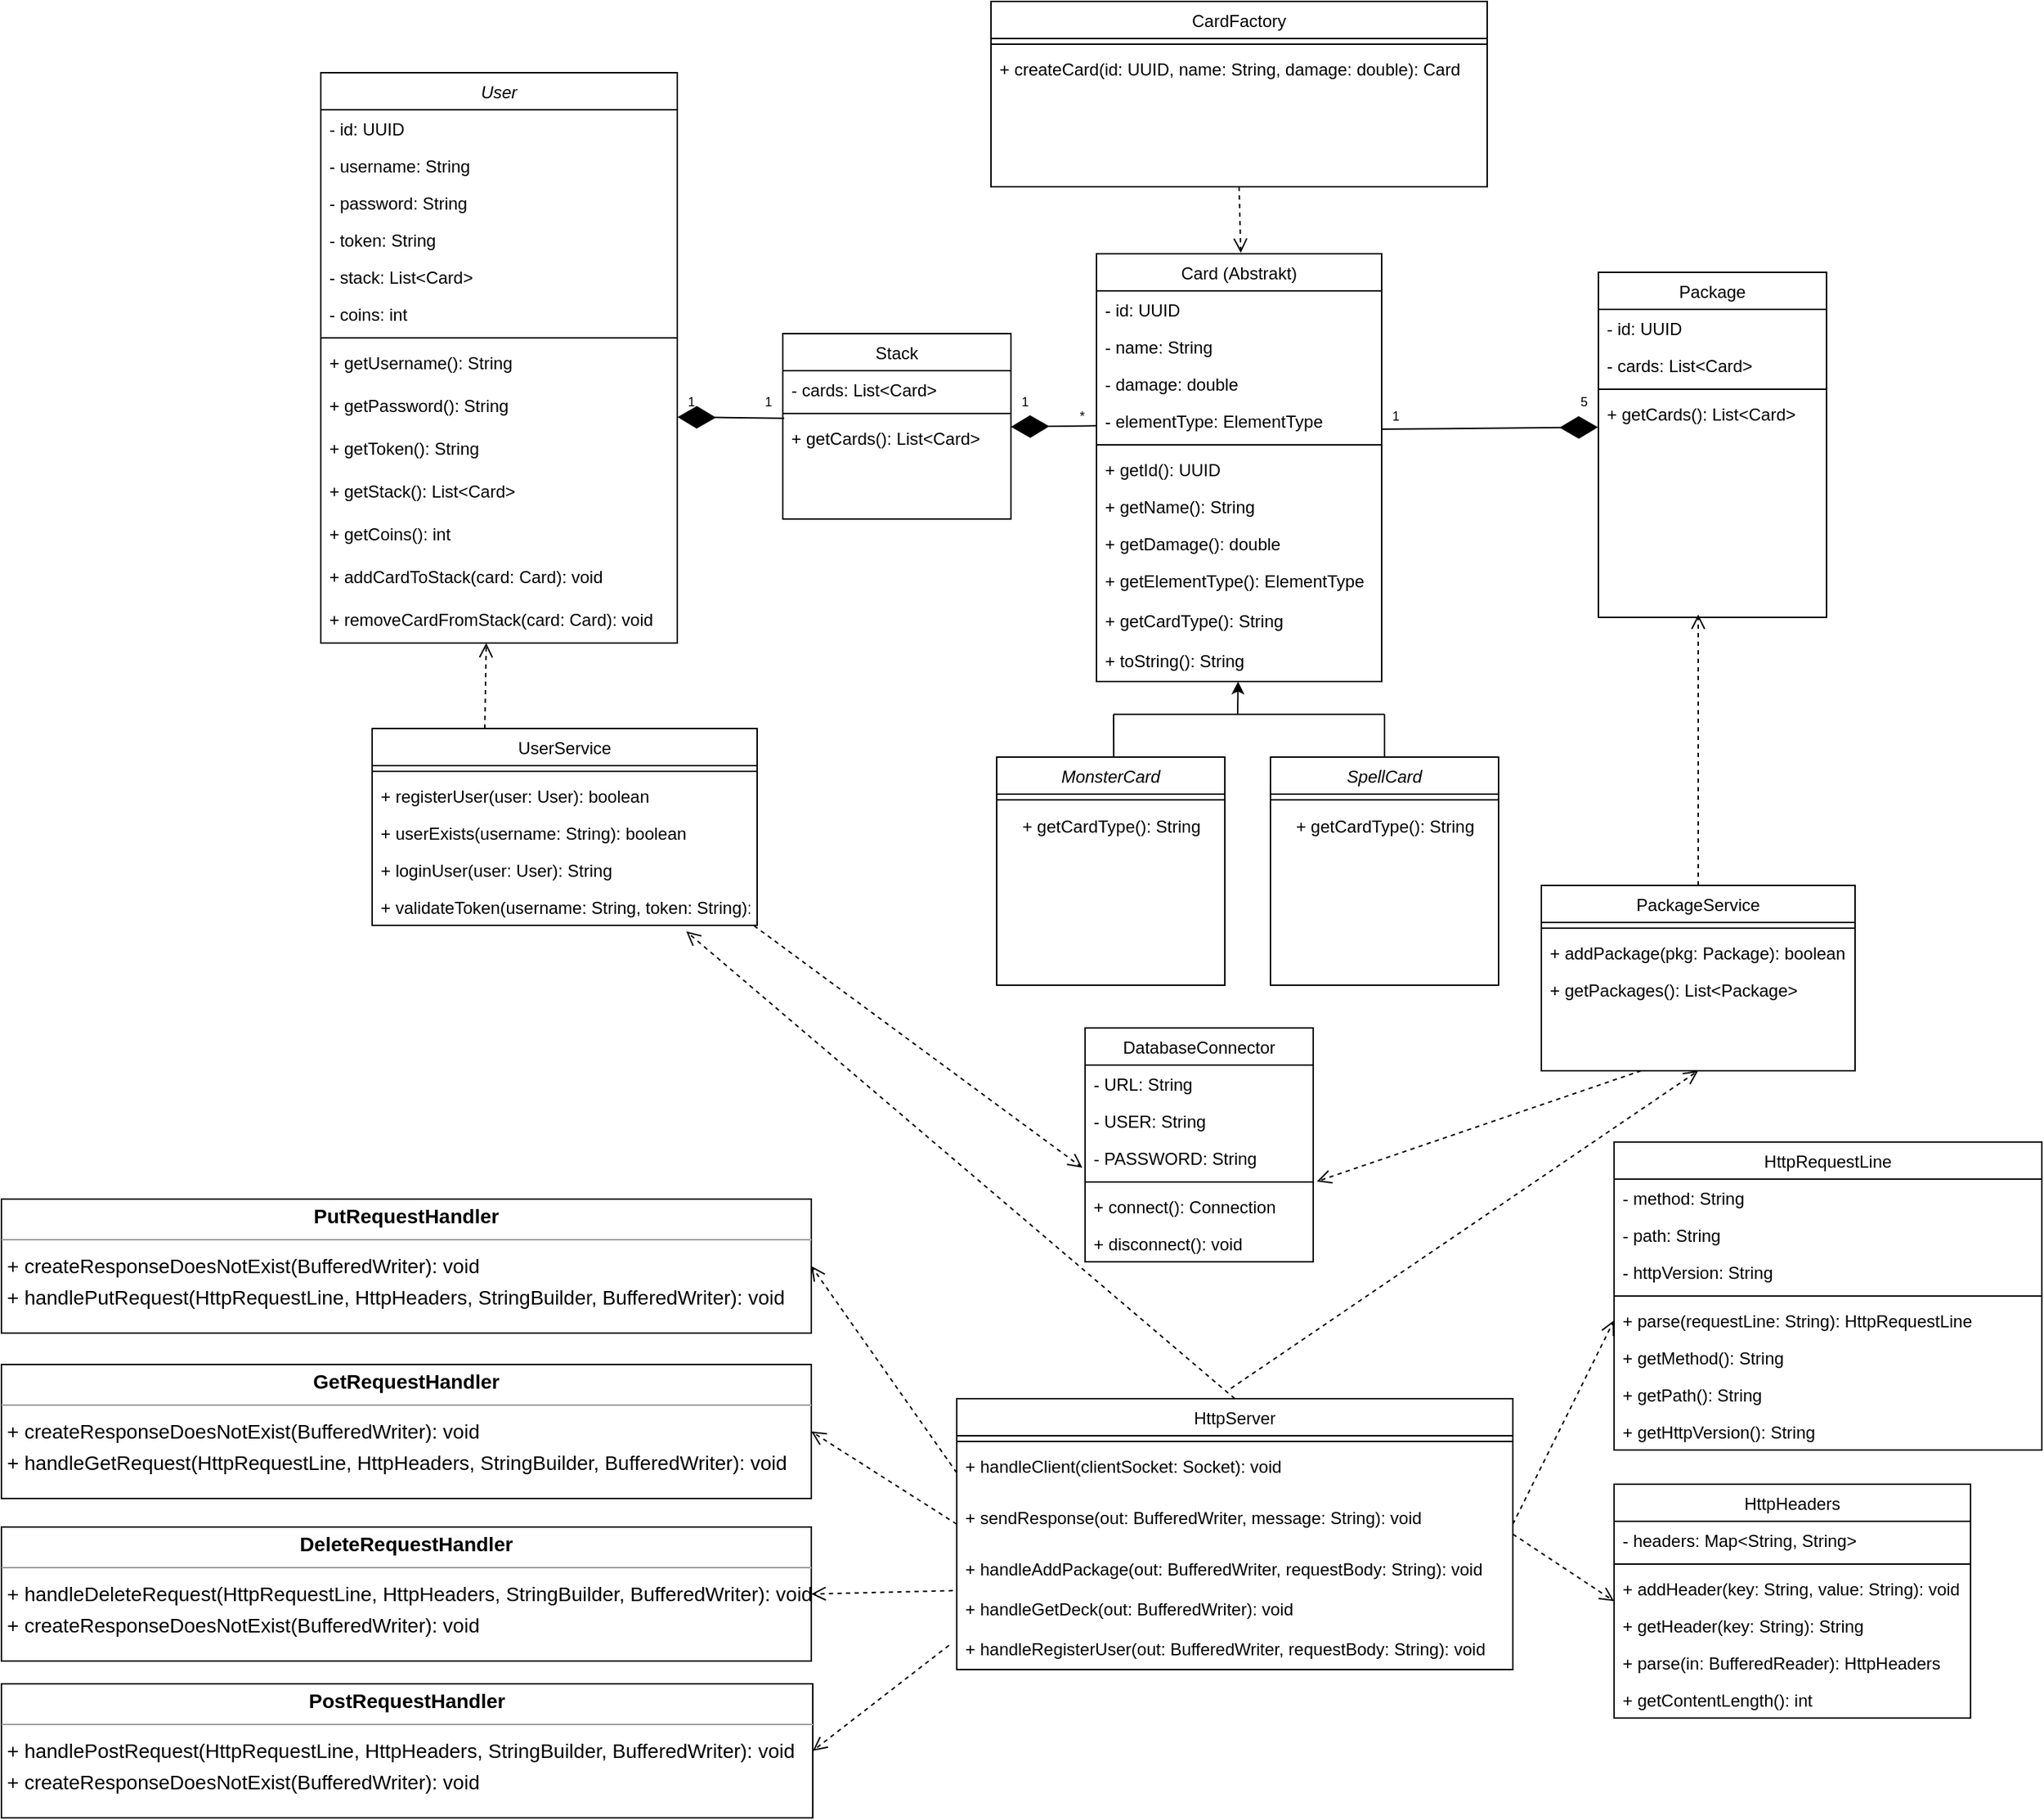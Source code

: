 <mxfile version="24.7.17">
  <diagram id="C5RBs43oDa-KdzZeNtuy" name="Page-1">
    <mxGraphModel dx="4387" dy="2427" grid="1" gridSize="10" guides="1" tooltips="1" connect="1" arrows="1" fold="1" page="1" pageScale="1" pageWidth="827" pageHeight="1169" math="0" shadow="0">
      <root>
        <mxCell id="WIyWlLk6GJQsqaUBKTNV-0" />
        <mxCell id="WIyWlLk6GJQsqaUBKTNV-1" parent="WIyWlLk6GJQsqaUBKTNV-0" />
        <mxCell id="zkfFHV4jXpPFQw0GAbJ--0" value="User" style="swimlane;fontStyle=2;align=center;verticalAlign=top;childLayout=stackLayout;horizontal=1;startSize=26;horizontalStack=0;resizeParent=1;resizeLast=0;collapsible=1;marginBottom=0;rounded=0;shadow=0;strokeWidth=1;" parent="WIyWlLk6GJQsqaUBKTNV-1" vertex="1">
          <mxGeometry x="184" y="-20" width="250" height="400" as="geometry">
            <mxRectangle x="230" y="140" width="160" height="26" as="alternateBounds" />
          </mxGeometry>
        </mxCell>
        <mxCell id="zkfFHV4jXpPFQw0GAbJ--1" value="- id: UUID" style="text;align=left;verticalAlign=top;spacingLeft=4;spacingRight=4;overflow=hidden;rotatable=0;points=[[0,0.5],[1,0.5]];portConstraint=eastwest;" parent="zkfFHV4jXpPFQw0GAbJ--0" vertex="1">
          <mxGeometry y="26" width="250" height="26" as="geometry" />
        </mxCell>
        <mxCell id="zkfFHV4jXpPFQw0GAbJ--2" value="- username: String" style="text;align=left;verticalAlign=top;spacingLeft=4;spacingRight=4;overflow=hidden;rotatable=0;points=[[0,0.5],[1,0.5]];portConstraint=eastwest;rounded=0;shadow=0;html=0;" parent="zkfFHV4jXpPFQw0GAbJ--0" vertex="1">
          <mxGeometry y="52" width="250" height="26" as="geometry" />
        </mxCell>
        <mxCell id="pJ64qsZIiurUONH8JDqn-27" value="- password: String" style="text;align=left;verticalAlign=top;spacingLeft=4;spacingRight=4;overflow=hidden;rotatable=0;points=[[0,0.5],[1,0.5]];portConstraint=eastwest;rounded=0;shadow=0;html=0;" parent="zkfFHV4jXpPFQw0GAbJ--0" vertex="1">
          <mxGeometry y="78" width="250" height="26" as="geometry" />
        </mxCell>
        <mxCell id="zkfFHV4jXpPFQw0GAbJ--3" value="- token: String" style="text;align=left;verticalAlign=top;spacingLeft=4;spacingRight=4;overflow=hidden;rotatable=0;points=[[0,0.5],[1,0.5]];portConstraint=eastwest;rounded=0;shadow=0;html=0;" parent="zkfFHV4jXpPFQw0GAbJ--0" vertex="1">
          <mxGeometry y="104" width="250" height="26" as="geometry" />
        </mxCell>
        <mxCell id="tZZboSZ2y6ysOdHCOjeh-21" value="- stack: List&lt;Card&gt;" style="text;align=left;verticalAlign=top;spacingLeft=4;spacingRight=4;overflow=hidden;rotatable=0;points=[[0,0.5],[1,0.5]];portConstraint=eastwest;rounded=0;shadow=0;html=0;" parent="zkfFHV4jXpPFQw0GAbJ--0" vertex="1">
          <mxGeometry y="130" width="250" height="26" as="geometry" />
        </mxCell>
        <mxCell id="tZZboSZ2y6ysOdHCOjeh-22" value="- coins: int" style="text;align=left;verticalAlign=top;spacingLeft=4;spacingRight=4;overflow=hidden;rotatable=0;points=[[0,0.5],[1,0.5]];portConstraint=eastwest;rounded=0;shadow=0;html=0;" parent="zkfFHV4jXpPFQw0GAbJ--0" vertex="1">
          <mxGeometry y="156" width="250" height="26" as="geometry" />
        </mxCell>
        <mxCell id="zkfFHV4jXpPFQw0GAbJ--4" value="" style="line;html=1;strokeWidth=1;align=left;verticalAlign=middle;spacingTop=-1;spacingLeft=3;spacingRight=3;rotatable=0;labelPosition=right;points=[];portConstraint=eastwest;" parent="zkfFHV4jXpPFQw0GAbJ--0" vertex="1">
          <mxGeometry y="182" width="250" height="8" as="geometry" />
        </mxCell>
        <mxCell id="tZZboSZ2y6ysOdHCOjeh-23" value="+ getUsername(): String&#xa;" style="text;align=left;verticalAlign=top;spacingLeft=4;spacingRight=4;overflow=hidden;rotatable=0;points=[[0,0.5],[1,0.5]];portConstraint=eastwest;" parent="zkfFHV4jXpPFQw0GAbJ--0" vertex="1">
          <mxGeometry y="190" width="250" height="30" as="geometry" />
        </mxCell>
        <mxCell id="tZZboSZ2y6ysOdHCOjeh-25" value="+ getPassword(): String&#xa;" style="text;align=left;verticalAlign=top;spacingLeft=4;spacingRight=4;overflow=hidden;rotatable=0;points=[[0,0.5],[1,0.5]];portConstraint=eastwest;" parent="zkfFHV4jXpPFQw0GAbJ--0" vertex="1">
          <mxGeometry y="220" width="250" height="30" as="geometry" />
        </mxCell>
        <mxCell id="tZZboSZ2y6ysOdHCOjeh-26" value="+ getToken(): String&#xa;" style="text;align=left;verticalAlign=top;spacingLeft=4;spacingRight=4;overflow=hidden;rotatable=0;points=[[0,0.5],[1,0.5]];portConstraint=eastwest;" parent="zkfFHV4jXpPFQw0GAbJ--0" vertex="1">
          <mxGeometry y="250" width="250" height="30" as="geometry" />
        </mxCell>
        <mxCell id="tZZboSZ2y6ysOdHCOjeh-27" value="+ getStack(): List&lt;Card&gt;&#xa;" style="text;align=left;verticalAlign=top;spacingLeft=4;spacingRight=4;overflow=hidden;rotatable=0;points=[[0,0.5],[1,0.5]];portConstraint=eastwest;" parent="zkfFHV4jXpPFQw0GAbJ--0" vertex="1">
          <mxGeometry y="280" width="250" height="30" as="geometry" />
        </mxCell>
        <mxCell id="tZZboSZ2y6ysOdHCOjeh-28" value="+ getCoins(): int&#xa;" style="text;align=left;verticalAlign=top;spacingLeft=4;spacingRight=4;overflow=hidden;rotatable=0;points=[[0,0.5],[1,0.5]];portConstraint=eastwest;" parent="zkfFHV4jXpPFQw0GAbJ--0" vertex="1">
          <mxGeometry y="310" width="250" height="30" as="geometry" />
        </mxCell>
        <mxCell id="tZZboSZ2y6ysOdHCOjeh-29" value="+ addCardToStack(card: Card): void&#xa;" style="text;align=left;verticalAlign=top;spacingLeft=4;spacingRight=4;overflow=hidden;rotatable=0;points=[[0,0.5],[1,0.5]];portConstraint=eastwest;" parent="zkfFHV4jXpPFQw0GAbJ--0" vertex="1">
          <mxGeometry y="340" width="250" height="30" as="geometry" />
        </mxCell>
        <mxCell id="tZZboSZ2y6ysOdHCOjeh-30" value="+ removeCardFromStack(card: Card): void&#xa;" style="text;align=left;verticalAlign=top;spacingLeft=4;spacingRight=4;overflow=hidden;rotatable=0;points=[[0,0.5],[1,0.5]];portConstraint=eastwest;" parent="zkfFHV4jXpPFQw0GAbJ--0" vertex="1">
          <mxGeometry y="370" width="250" height="30" as="geometry" />
        </mxCell>
        <mxCell id="zkfFHV4jXpPFQw0GAbJ--17" value="Stack" style="swimlane;fontStyle=0;align=center;verticalAlign=top;childLayout=stackLayout;horizontal=1;startSize=26;horizontalStack=0;resizeParent=1;resizeLast=0;collapsible=1;marginBottom=0;rounded=0;shadow=0;strokeWidth=1;" parent="WIyWlLk6GJQsqaUBKTNV-1" vertex="1">
          <mxGeometry x="508" y="163" width="160" height="130" as="geometry">
            <mxRectangle x="550" y="140" width="160" height="26" as="alternateBounds" />
          </mxGeometry>
        </mxCell>
        <mxCell id="zkfFHV4jXpPFQw0GAbJ--18" value="- cards: List&lt;Card&gt;" style="text;align=left;verticalAlign=top;spacingLeft=4;spacingRight=4;overflow=hidden;rotatable=0;points=[[0,0.5],[1,0.5]];portConstraint=eastwest;" parent="zkfFHV4jXpPFQw0GAbJ--17" vertex="1">
          <mxGeometry y="26" width="160" height="26" as="geometry" />
        </mxCell>
        <mxCell id="zkfFHV4jXpPFQw0GAbJ--23" value="" style="line;html=1;strokeWidth=1;align=left;verticalAlign=middle;spacingTop=-1;spacingLeft=3;spacingRight=3;rotatable=0;labelPosition=right;points=[];portConstraint=eastwest;" parent="zkfFHV4jXpPFQw0GAbJ--17" vertex="1">
          <mxGeometry y="52" width="160" height="8" as="geometry" />
        </mxCell>
        <mxCell id="zkfFHV4jXpPFQw0GAbJ--24" value="+ getCards(): List&lt;Card&gt;" style="text;align=left;verticalAlign=top;spacingLeft=4;spacingRight=4;overflow=hidden;rotatable=0;points=[[0,0.5],[1,0.5]];portConstraint=eastwest;" parent="zkfFHV4jXpPFQw0GAbJ--17" vertex="1">
          <mxGeometry y="60" width="160" height="26" as="geometry" />
        </mxCell>
        <mxCell id="pJ64qsZIiurUONH8JDqn-1" value="Card (Abstrakt)" style="swimlane;fontStyle=0;align=center;verticalAlign=top;childLayout=stackLayout;horizontal=1;startSize=26;horizontalStack=0;resizeParent=1;resizeLast=0;collapsible=1;marginBottom=0;rounded=0;shadow=0;strokeWidth=1;" parent="WIyWlLk6GJQsqaUBKTNV-1" vertex="1">
          <mxGeometry x="728" y="107" width="200" height="300" as="geometry">
            <mxRectangle x="728" y="107" width="160" height="26" as="alternateBounds" />
          </mxGeometry>
        </mxCell>
        <mxCell id="pJ64qsZIiurUONH8JDqn-2" value="- id: UUID" style="text;align=left;verticalAlign=top;spacingLeft=4;spacingRight=4;overflow=hidden;rotatable=0;points=[[0,0.5],[1,0.5]];portConstraint=eastwest;" parent="pJ64qsZIiurUONH8JDqn-1" vertex="1">
          <mxGeometry y="26" width="200" height="26" as="geometry" />
        </mxCell>
        <mxCell id="pJ64qsZIiurUONH8JDqn-3" value="- name: String" style="text;align=left;verticalAlign=top;spacingLeft=4;spacingRight=4;overflow=hidden;rotatable=0;points=[[0,0.5],[1,0.5]];portConstraint=eastwest;rounded=0;shadow=0;html=0;" parent="pJ64qsZIiurUONH8JDqn-1" vertex="1">
          <mxGeometry y="52" width="200" height="26" as="geometry" />
        </mxCell>
        <mxCell id="pJ64qsZIiurUONH8JDqn-4" value="- damage: double" style="text;align=left;verticalAlign=top;spacingLeft=4;spacingRight=4;overflow=hidden;rotatable=0;points=[[0,0.5],[1,0.5]];portConstraint=eastwest;rounded=0;shadow=0;html=0;" parent="pJ64qsZIiurUONH8JDqn-1" vertex="1">
          <mxGeometry y="78" width="200" height="26" as="geometry" />
        </mxCell>
        <mxCell id="pJ64qsZIiurUONH8JDqn-5" value="- elementType: ElementType" style="text;align=left;verticalAlign=top;spacingLeft=4;spacingRight=4;overflow=hidden;rotatable=0;points=[[0,0.5],[1,0.5]];portConstraint=eastwest;rounded=0;shadow=0;html=0;" parent="pJ64qsZIiurUONH8JDqn-1" vertex="1">
          <mxGeometry y="104" width="200" height="26" as="geometry" />
        </mxCell>
        <mxCell id="pJ64qsZIiurUONH8JDqn-7" value="" style="line;html=1;strokeWidth=1;align=left;verticalAlign=middle;spacingTop=-1;spacingLeft=3;spacingRight=3;rotatable=0;labelPosition=right;points=[];portConstraint=eastwest;" parent="pJ64qsZIiurUONH8JDqn-1" vertex="1">
          <mxGeometry y="130" width="200" height="8" as="geometry" />
        </mxCell>
        <mxCell id="pJ64qsZIiurUONH8JDqn-8" value="+ getId(): UUID" style="text;align=left;verticalAlign=top;spacingLeft=4;spacingRight=4;overflow=hidden;rotatable=0;points=[[0,0.5],[1,0.5]];portConstraint=eastwest;" parent="pJ64qsZIiurUONH8JDqn-1" vertex="1">
          <mxGeometry y="138" width="200" height="26" as="geometry" />
        </mxCell>
        <mxCell id="pJ64qsZIiurUONH8JDqn-9" value="+ getName(): String" style="text;align=left;verticalAlign=top;spacingLeft=4;spacingRight=4;overflow=hidden;rotatable=0;points=[[0,0.5],[1,0.5]];portConstraint=eastwest;" parent="pJ64qsZIiurUONH8JDqn-1" vertex="1">
          <mxGeometry y="164" width="200" height="26" as="geometry" />
        </mxCell>
        <mxCell id="8VIs9gUjqleQw6Wn4Eny-9" value="+ getDamage(): double" style="text;align=left;verticalAlign=top;spacingLeft=4;spacingRight=4;overflow=hidden;rotatable=0;points=[[0,0.5],[1,0.5]];portConstraint=eastwest;" parent="pJ64qsZIiurUONH8JDqn-1" vertex="1">
          <mxGeometry y="190" width="200" height="26" as="geometry" />
        </mxCell>
        <mxCell id="8VIs9gUjqleQw6Wn4Eny-10" value="+ getElementType(): ElementType&#xa;&#xa;+ getCardType(): String&#xa;&#xa;+ toString(): String&#xa;" style="text;align=left;verticalAlign=top;spacingLeft=4;spacingRight=4;overflow=hidden;rotatable=0;points=[[0,0.5],[1,0.5]];portConstraint=eastwest;" parent="pJ64qsZIiurUONH8JDqn-1" vertex="1">
          <mxGeometry y="216" width="200" height="84" as="geometry" />
        </mxCell>
        <mxCell id="KQefdLREFQNJD2RRmQ5B-1" value="" style="endArrow=classic;html=1;rounded=0;" parent="WIyWlLk6GJQsqaUBKTNV-1" edge="1">
          <mxGeometry width="50" height="50" relative="1" as="geometry">
            <mxPoint x="827" y="430" as="sourcePoint" />
            <mxPoint x="827.3" y="407" as="targetPoint" />
          </mxGeometry>
        </mxCell>
        <mxCell id="KQefdLREFQNJD2RRmQ5B-2" value="MonsterCard" style="swimlane;fontStyle=2;align=center;verticalAlign=top;childLayout=stackLayout;horizontal=1;startSize=26;horizontalStack=0;resizeParent=1;resizeLast=0;collapsible=1;marginBottom=0;rounded=0;shadow=0;strokeWidth=1;" parent="WIyWlLk6GJQsqaUBKTNV-1" vertex="1">
          <mxGeometry x="658" y="460" width="160" height="160" as="geometry">
            <mxRectangle x="230" y="140" width="160" height="26" as="alternateBounds" />
          </mxGeometry>
        </mxCell>
        <mxCell id="KQefdLREFQNJD2RRmQ5B-4" value="" style="line;html=1;strokeWidth=1;align=left;verticalAlign=middle;spacingTop=-1;spacingLeft=3;spacingRight=3;rotatable=0;labelPosition=right;points=[];portConstraint=eastwest;" parent="KQefdLREFQNJD2RRmQ5B-2" vertex="1">
          <mxGeometry y="26" width="160" height="8" as="geometry" />
        </mxCell>
        <mxCell id="tZZboSZ2y6ysOdHCOjeh-19" value="+ getCardType(): String" style="text;html=1;align=center;verticalAlign=middle;resizable=0;points=[];autosize=1;strokeColor=none;fillColor=none;" parent="KQefdLREFQNJD2RRmQ5B-2" vertex="1">
          <mxGeometry y="34" width="160" height="30" as="geometry" />
        </mxCell>
        <mxCell id="KQefdLREFQNJD2RRmQ5B-5" value="" style="endArrow=none;html=1;rounded=0;exitX=0.513;exitY=0;exitDx=0;exitDy=0;exitPerimeter=0;" parent="WIyWlLk6GJQsqaUBKTNV-1" source="KQefdLREFQNJD2RRmQ5B-2" edge="1">
          <mxGeometry width="50" height="50" relative="1" as="geometry">
            <mxPoint x="740" y="420" as="sourcePoint" />
            <mxPoint x="740" y="430" as="targetPoint" />
          </mxGeometry>
        </mxCell>
        <mxCell id="KQefdLREFQNJD2RRmQ5B-6" value="" style="endArrow=none;html=1;rounded=0;" parent="WIyWlLk6GJQsqaUBKTNV-1" edge="1">
          <mxGeometry width="50" height="50" relative="1" as="geometry">
            <mxPoint x="740" y="430" as="sourcePoint" />
            <mxPoint x="820" y="430" as="targetPoint" />
          </mxGeometry>
        </mxCell>
        <mxCell id="KQefdLREFQNJD2RRmQ5B-7" value="SpellCard" style="swimlane;fontStyle=2;align=center;verticalAlign=top;childLayout=stackLayout;horizontal=1;startSize=26;horizontalStack=0;resizeParent=1;resizeLast=0;collapsible=1;marginBottom=0;rounded=0;shadow=0;strokeWidth=1;" parent="WIyWlLk6GJQsqaUBKTNV-1" vertex="1">
          <mxGeometry x="850" y="460" width="160" height="160" as="geometry">
            <mxRectangle x="230" y="140" width="160" height="26" as="alternateBounds" />
          </mxGeometry>
        </mxCell>
        <mxCell id="KQefdLREFQNJD2RRmQ5B-9" value="" style="line;html=1;strokeWidth=1;align=left;verticalAlign=middle;spacingTop=-1;spacingLeft=3;spacingRight=3;rotatable=0;labelPosition=right;points=[];portConstraint=eastwest;" parent="KQefdLREFQNJD2RRmQ5B-7" vertex="1">
          <mxGeometry y="26" width="160" height="8" as="geometry" />
        </mxCell>
        <mxCell id="tZZboSZ2y6ysOdHCOjeh-20" value="+ getCardType(): String" style="text;html=1;align=center;verticalAlign=middle;resizable=0;points=[];autosize=1;strokeColor=none;fillColor=none;" parent="KQefdLREFQNJD2RRmQ5B-7" vertex="1">
          <mxGeometry y="34" width="160" height="30" as="geometry" />
        </mxCell>
        <mxCell id="KQefdLREFQNJD2RRmQ5B-10" value="" style="endArrow=none;html=1;rounded=0;exitX=0.5;exitY=0;exitDx=0;exitDy=0;" parent="WIyWlLk6GJQsqaUBKTNV-1" source="KQefdLREFQNJD2RRmQ5B-7" edge="1">
          <mxGeometry width="50" height="50" relative="1" as="geometry">
            <mxPoint x="740" y="420" as="sourcePoint" />
            <mxPoint x="930" y="430" as="targetPoint" />
          </mxGeometry>
        </mxCell>
        <mxCell id="KQefdLREFQNJD2RRmQ5B-11" value="" style="endArrow=none;html=1;rounded=0;" parent="WIyWlLk6GJQsqaUBKTNV-1" edge="1">
          <mxGeometry width="50" height="50" relative="1" as="geometry">
            <mxPoint x="818" y="430" as="sourcePoint" />
            <mxPoint x="930" y="430" as="targetPoint" />
          </mxGeometry>
        </mxCell>
        <mxCell id="KQefdLREFQNJD2RRmQ5B-13" value="Package" style="swimlane;fontStyle=0;align=center;verticalAlign=top;childLayout=stackLayout;horizontal=1;startSize=26;horizontalStack=0;resizeParent=1;resizeLast=0;collapsible=1;marginBottom=0;rounded=0;shadow=0;strokeWidth=1;" parent="WIyWlLk6GJQsqaUBKTNV-1" vertex="1">
          <mxGeometry x="1080" y="120" width="160" height="242" as="geometry">
            <mxRectangle x="550" y="140" width="160" height="26" as="alternateBounds" />
          </mxGeometry>
        </mxCell>
        <mxCell id="KQefdLREFQNJD2RRmQ5B-14" value="- id: UUID" style="text;align=left;verticalAlign=top;spacingLeft=4;spacingRight=4;overflow=hidden;rotatable=0;points=[[0,0.5],[1,0.5]];portConstraint=eastwest;" parent="KQefdLREFQNJD2RRmQ5B-13" vertex="1">
          <mxGeometry y="26" width="160" height="26" as="geometry" />
        </mxCell>
        <mxCell id="KQefdLREFQNJD2RRmQ5B-15" value="- cards: List&lt;Card&gt;" style="text;align=left;verticalAlign=top;spacingLeft=4;spacingRight=4;overflow=hidden;rotatable=0;points=[[0,0.5],[1,0.5]];portConstraint=eastwest;rounded=0;shadow=0;html=0;" parent="KQefdLREFQNJD2RRmQ5B-13" vertex="1">
          <mxGeometry y="52" width="160" height="26" as="geometry" />
        </mxCell>
        <mxCell id="KQefdLREFQNJD2RRmQ5B-18" value="" style="line;html=1;strokeWidth=1;align=left;verticalAlign=middle;spacingTop=-1;spacingLeft=3;spacingRight=3;rotatable=0;labelPosition=right;points=[];portConstraint=eastwest;" parent="KQefdLREFQNJD2RRmQ5B-13" vertex="1">
          <mxGeometry y="78" width="160" height="8" as="geometry" />
        </mxCell>
        <mxCell id="KQefdLREFQNJD2RRmQ5B-19" value="+ getCards(): List&lt;Card&gt;" style="text;align=left;verticalAlign=top;spacingLeft=4;spacingRight=4;overflow=hidden;rotatable=0;points=[[0,0.5],[1,0.5]];portConstraint=eastwest;" parent="KQefdLREFQNJD2RRmQ5B-13" vertex="1">
          <mxGeometry y="86" width="160" height="26" as="geometry" />
        </mxCell>
        <mxCell id="KQefdLREFQNJD2RRmQ5B-26" value="" style="endArrow=diamondThin;endFill=1;endSize=24;html=1;rounded=0;exitX=0;exitY=1;exitDx=0;exitDy=0;entryX=-0.002;entryY=0.872;entryDx=0;entryDy=0;entryPerimeter=0;" parent="WIyWlLk6GJQsqaUBKTNV-1" source="KQefdLREFQNJD2RRmQ5B-41" target="KQefdLREFQNJD2RRmQ5B-19" edge="1">
          <mxGeometry width="160" relative="1" as="geometry">
            <mxPoint x="908" y="230" as="sourcePoint" />
            <mxPoint x="1040" y="230" as="targetPoint" />
          </mxGeometry>
        </mxCell>
        <mxCell id="KQefdLREFQNJD2RRmQ5B-27" value="&lt;font style=&quot;font-size: 9px;&quot;&gt;1&lt;/font&gt;" style="text;html=1;align=center;verticalAlign=middle;whiteSpace=wrap;rounded=0;" parent="WIyWlLk6GJQsqaUBKTNV-1" vertex="1">
          <mxGeometry x="488" y="200" width="20" height="20" as="geometry" />
        </mxCell>
        <mxCell id="KQefdLREFQNJD2RRmQ5B-28" value="&lt;font style=&quot;font-size: 9px;&quot;&gt;5&lt;/font&gt;" style="text;html=1;align=center;verticalAlign=middle;whiteSpace=wrap;rounded=0;" parent="WIyWlLk6GJQsqaUBKTNV-1" vertex="1">
          <mxGeometry x="1060" y="200" width="20" height="20" as="geometry" />
        </mxCell>
        <mxCell id="KQefdLREFQNJD2RRmQ5B-40" value="" style="endArrow=diamondThin;endFill=1;endSize=24;html=1;rounded=0;exitX=0.006;exitY=-0.026;exitDx=0;exitDy=0;exitPerimeter=0;entryX=0.008;entryY=1.077;entryDx=0;entryDy=0;entryPerimeter=0;" parent="WIyWlLk6GJQsqaUBKTNV-1" source="zkfFHV4jXpPFQw0GAbJ--24" target="KQefdLREFQNJD2RRmQ5B-44" edge="1">
          <mxGeometry width="160" relative="1" as="geometry">
            <mxPoint x="400" y="223" as="sourcePoint" />
            <mxPoint x="440" y="220" as="targetPoint" />
          </mxGeometry>
        </mxCell>
        <mxCell id="KQefdLREFQNJD2RRmQ5B-41" value="&lt;font style=&quot;font-size: 9px;&quot;&gt;1&lt;/font&gt;" style="text;html=1;align=center;verticalAlign=middle;whiteSpace=wrap;rounded=0;" parent="WIyWlLk6GJQsqaUBKTNV-1" vertex="1">
          <mxGeometry x="928" y="210" width="20" height="20" as="geometry" />
        </mxCell>
        <mxCell id="KQefdLREFQNJD2RRmQ5B-44" value="&lt;font style=&quot;font-size: 9px;&quot;&gt;1&lt;/font&gt;" style="text;html=1;align=center;verticalAlign=middle;whiteSpace=wrap;rounded=0;" parent="WIyWlLk6GJQsqaUBKTNV-1" vertex="1">
          <mxGeometry x="434" y="200" width="20" height="20" as="geometry" />
        </mxCell>
        <mxCell id="KQefdLREFQNJD2RRmQ5B-45" value="" style="endArrow=diamondThin;endFill=1;endSize=24;html=1;rounded=0;entryX=1.004;entryY=0.297;entryDx=0;entryDy=0;entryPerimeter=0;" parent="WIyWlLk6GJQsqaUBKTNV-1" edge="1">
          <mxGeometry width="160" relative="1" as="geometry">
            <mxPoint x="728" y="227.64" as="sourcePoint" />
            <mxPoint x="668.0" y="228.362" as="targetPoint" />
          </mxGeometry>
        </mxCell>
        <mxCell id="KQefdLREFQNJD2RRmQ5B-46" value="&lt;font style=&quot;font-size: 9px;&quot;&gt;1&lt;/font&gt;" style="text;html=1;align=center;verticalAlign=middle;whiteSpace=wrap;rounded=0;" parent="WIyWlLk6GJQsqaUBKTNV-1" vertex="1">
          <mxGeometry x="668" y="200" width="20" height="20" as="geometry" />
        </mxCell>
        <mxCell id="KQefdLREFQNJD2RRmQ5B-49" value="&lt;font style=&quot;font-size: 9px;&quot;&gt;*&lt;/font&gt;" style="text;html=1;align=center;verticalAlign=middle;whiteSpace=wrap;rounded=0;" parent="WIyWlLk6GJQsqaUBKTNV-1" vertex="1">
          <mxGeometry x="708" y="210" width="20" height="20" as="geometry" />
        </mxCell>
        <mxCell id="KQefdLREFQNJD2RRmQ5B-50" value="" style="html=1;verticalAlign=bottom;endArrow=open;dashed=1;endSize=8;curved=0;rounded=0;" parent="WIyWlLk6GJQsqaUBKTNV-1" edge="1">
          <mxGeometry relative="1" as="geometry">
            <mxPoint x="299" y="440" as="sourcePoint" />
            <mxPoint x="300" y="380" as="targetPoint" />
          </mxGeometry>
        </mxCell>
        <mxCell id="KQefdLREFQNJD2RRmQ5B-51" value="UserService" style="swimlane;fontStyle=0;align=center;verticalAlign=top;childLayout=stackLayout;horizontal=1;startSize=26;horizontalStack=0;resizeParent=1;resizeLast=0;collapsible=1;marginBottom=0;rounded=0;shadow=0;strokeWidth=1;" parent="WIyWlLk6GJQsqaUBKTNV-1" vertex="1">
          <mxGeometry x="220" y="440" width="270" height="138" as="geometry">
            <mxRectangle x="550" y="140" width="160" height="26" as="alternateBounds" />
          </mxGeometry>
        </mxCell>
        <mxCell id="KQefdLREFQNJD2RRmQ5B-53" value="" style="line;html=1;strokeWidth=1;align=left;verticalAlign=middle;spacingTop=-1;spacingLeft=3;spacingRight=3;rotatable=0;labelPosition=right;points=[];portConstraint=eastwest;" parent="KQefdLREFQNJD2RRmQ5B-51" vertex="1">
          <mxGeometry y="26" width="270" height="8" as="geometry" />
        </mxCell>
        <mxCell id="KQefdLREFQNJD2RRmQ5B-54" value="+ registerUser(user: User): boolean" style="text;align=left;verticalAlign=top;spacingLeft=4;spacingRight=4;overflow=hidden;rotatable=0;points=[[0,0.5],[1,0.5]];portConstraint=eastwest;" parent="KQefdLREFQNJD2RRmQ5B-51" vertex="1">
          <mxGeometry y="34" width="270" height="26" as="geometry" />
        </mxCell>
        <mxCell id="tZZboSZ2y6ysOdHCOjeh-3" value="+ userExists(username: String): boolean" style="text;align=left;verticalAlign=top;spacingLeft=4;spacingRight=4;overflow=hidden;rotatable=0;points=[[0,0.5],[1,0.5]];portConstraint=eastwest;" parent="KQefdLREFQNJD2RRmQ5B-51" vertex="1">
          <mxGeometry y="60" width="270" height="26" as="geometry" />
        </mxCell>
        <mxCell id="tZZboSZ2y6ysOdHCOjeh-4" value="+ loginUser(user: User): String" style="text;align=left;verticalAlign=top;spacingLeft=4;spacingRight=4;overflow=hidden;rotatable=0;points=[[0,0.5],[1,0.5]];portConstraint=eastwest;" parent="KQefdLREFQNJD2RRmQ5B-51" vertex="1">
          <mxGeometry y="86" width="270" height="26" as="geometry" />
        </mxCell>
        <mxCell id="tZZboSZ2y6ysOdHCOjeh-5" value="+ validateToken(username: String, token: String): boolean" style="text;align=left;verticalAlign=top;spacingLeft=4;spacingRight=4;overflow=hidden;rotatable=0;points=[[0,0.5],[1,0.5]];portConstraint=eastwest;" parent="KQefdLREFQNJD2RRmQ5B-51" vertex="1">
          <mxGeometry y="112" width="270" height="26" as="geometry" />
        </mxCell>
        <mxCell id="KQefdLREFQNJD2RRmQ5B-55" value="PackageService" style="swimlane;fontStyle=0;align=center;verticalAlign=top;childLayout=stackLayout;horizontal=1;startSize=26;horizontalStack=0;resizeParent=1;resizeLast=0;collapsible=1;marginBottom=0;rounded=0;shadow=0;strokeWidth=1;" parent="WIyWlLk6GJQsqaUBKTNV-1" vertex="1">
          <mxGeometry x="1040" y="550" width="220" height="130" as="geometry">
            <mxRectangle x="550" y="140" width="160" height="26" as="alternateBounds" />
          </mxGeometry>
        </mxCell>
        <mxCell id="KQefdLREFQNJD2RRmQ5B-57" value="" style="line;html=1;strokeWidth=1;align=left;verticalAlign=middle;spacingTop=-1;spacingLeft=3;spacingRight=3;rotatable=0;labelPosition=right;points=[];portConstraint=eastwest;" parent="KQefdLREFQNJD2RRmQ5B-55" vertex="1">
          <mxGeometry y="26" width="220" height="8" as="geometry" />
        </mxCell>
        <mxCell id="KQefdLREFQNJD2RRmQ5B-58" value="+ addPackage(pkg: Package): boolean" style="text;align=left;verticalAlign=top;spacingLeft=4;spacingRight=4;overflow=hidden;rotatable=0;points=[[0,0.5],[1,0.5]];portConstraint=eastwest;" parent="KQefdLREFQNJD2RRmQ5B-55" vertex="1">
          <mxGeometry y="34" width="220" height="26" as="geometry" />
        </mxCell>
        <mxCell id="tZZboSZ2y6ysOdHCOjeh-6" value="+ getPackages(): List&lt;Package&gt;" style="text;align=left;verticalAlign=top;spacingLeft=4;spacingRight=4;overflow=hidden;rotatable=0;points=[[0,0.5],[1,0.5]];portConstraint=eastwest;" parent="KQefdLREFQNJD2RRmQ5B-55" vertex="1">
          <mxGeometry y="60" width="220" height="26" as="geometry" />
        </mxCell>
        <mxCell id="KQefdLREFQNJD2RRmQ5B-59" value="" style="html=1;verticalAlign=bottom;endArrow=open;dashed=1;endSize=8;curved=0;rounded=0;exitX=0.5;exitY=0;exitDx=0;exitDy=0;" parent="WIyWlLk6GJQsqaUBKTNV-1" source="KQefdLREFQNJD2RRmQ5B-55" edge="1">
          <mxGeometry relative="1" as="geometry">
            <mxPoint x="1120" y="400" as="sourcePoint" />
            <mxPoint x="1150" y="360" as="targetPoint" />
          </mxGeometry>
        </mxCell>
        <mxCell id="KQefdLREFQNJD2RRmQ5B-60" value="CardFactory" style="swimlane;fontStyle=0;align=center;verticalAlign=top;childLayout=stackLayout;horizontal=1;startSize=26;horizontalStack=0;resizeParent=1;resizeLast=0;collapsible=1;marginBottom=0;rounded=0;shadow=0;strokeWidth=1;" parent="WIyWlLk6GJQsqaUBKTNV-1" vertex="1">
          <mxGeometry x="654" y="-70" width="348" height="130" as="geometry">
            <mxRectangle x="550" y="140" width="160" height="26" as="alternateBounds" />
          </mxGeometry>
        </mxCell>
        <mxCell id="KQefdLREFQNJD2RRmQ5B-62" value="" style="line;html=1;strokeWidth=1;align=left;verticalAlign=middle;spacingTop=-1;spacingLeft=3;spacingRight=3;rotatable=0;labelPosition=right;points=[];portConstraint=eastwest;" parent="KQefdLREFQNJD2RRmQ5B-60" vertex="1">
          <mxGeometry y="26" width="348" height="8" as="geometry" />
        </mxCell>
        <mxCell id="KQefdLREFQNJD2RRmQ5B-63" value="+ createCard(id: UUID, name: String, damage: double): Card" style="text;align=left;verticalAlign=top;spacingLeft=4;spacingRight=4;overflow=hidden;rotatable=0;points=[[0,0.5],[1,0.5]];portConstraint=eastwest;" parent="KQefdLREFQNJD2RRmQ5B-60" vertex="1">
          <mxGeometry y="34" width="348" height="26" as="geometry" />
        </mxCell>
        <mxCell id="KQefdLREFQNJD2RRmQ5B-64" value="" style="html=1;verticalAlign=bottom;endArrow=open;dashed=1;endSize=8;curved=0;rounded=0;exitX=0.5;exitY=1;exitDx=0;exitDy=0;entryX=0.506;entryY=-0.002;entryDx=0;entryDy=0;entryPerimeter=0;" parent="WIyWlLk6GJQsqaUBKTNV-1" source="KQefdLREFQNJD2RRmQ5B-60" target="pJ64qsZIiurUONH8JDqn-1" edge="1">
          <mxGeometry relative="1" as="geometry">
            <mxPoint x="960.62" y="101" as="sourcePoint" />
            <mxPoint x="830" y="100" as="targetPoint" />
          </mxGeometry>
        </mxCell>
        <mxCell id="KQefdLREFQNJD2RRmQ5B-65" value="HttpServer" style="swimlane;fontStyle=0;align=center;verticalAlign=top;childLayout=stackLayout;horizontal=1;startSize=26;horizontalStack=0;resizeParent=1;resizeLast=0;collapsible=1;marginBottom=0;rounded=0;shadow=0;strokeWidth=1;" parent="WIyWlLk6GJQsqaUBKTNV-1" vertex="1">
          <mxGeometry x="630" y="910" width="390" height="190" as="geometry">
            <mxRectangle x="550" y="140" width="160" height="26" as="alternateBounds" />
          </mxGeometry>
        </mxCell>
        <mxCell id="KQefdLREFQNJD2RRmQ5B-67" value="" style="line;html=1;strokeWidth=1;align=left;verticalAlign=middle;spacingTop=-1;spacingLeft=3;spacingRight=3;rotatable=0;labelPosition=right;points=[];portConstraint=eastwest;" parent="KQefdLREFQNJD2RRmQ5B-65" vertex="1">
          <mxGeometry y="26" width="390" height="8" as="geometry" />
        </mxCell>
        <mxCell id="KQefdLREFQNJD2RRmQ5B-68" value="+ handleClient(clientSocket: Socket): void" style="text;align=left;verticalAlign=top;spacingLeft=4;spacingRight=4;overflow=hidden;rotatable=0;points=[[0,0.5],[1,0.5]];portConstraint=eastwest;" parent="KQefdLREFQNJD2RRmQ5B-65" vertex="1">
          <mxGeometry y="34" width="390" height="36" as="geometry" />
        </mxCell>
        <mxCell id="KQefdLREFQNJD2RRmQ5B-78" value="+ sendResponse(out: BufferedWriter, message: String): void" style="text;align=left;verticalAlign=top;spacingLeft=4;spacingRight=4;overflow=hidden;rotatable=0;points=[[0,0.5],[1,0.5]];portConstraint=eastwest;" parent="KQefdLREFQNJD2RRmQ5B-65" vertex="1">
          <mxGeometry y="70" width="390" height="36" as="geometry" />
        </mxCell>
        <mxCell id="KQefdLREFQNJD2RRmQ5B-79" value="+ handleAddPackage(out: BufferedWriter, requestBody: String): void" style="text;align=left;verticalAlign=top;spacingLeft=4;spacingRight=4;overflow=hidden;rotatable=0;points=[[0,0.5],[1,0.5]];portConstraint=eastwest;" parent="KQefdLREFQNJD2RRmQ5B-65" vertex="1">
          <mxGeometry y="106" width="390" height="28" as="geometry" />
        </mxCell>
        <mxCell id="KQefdLREFQNJD2RRmQ5B-80" value="+ handleGetDeck(out: BufferedWriter): void" style="text;align=left;verticalAlign=top;spacingLeft=4;spacingRight=4;overflow=hidden;rotatable=0;points=[[0,0.5],[1,0.5]];portConstraint=eastwest;" parent="KQefdLREFQNJD2RRmQ5B-65" vertex="1">
          <mxGeometry y="134" width="390" height="28" as="geometry" />
        </mxCell>
        <mxCell id="KQefdLREFQNJD2RRmQ5B-81" value="+ handleRegisterUser(out: BufferedWriter, requestBody: String): void" style="text;align=left;verticalAlign=top;spacingLeft=4;spacingRight=4;overflow=hidden;rotatable=0;points=[[0,0.5],[1,0.5]];portConstraint=eastwest;" parent="KQefdLREFQNJD2RRmQ5B-65" vertex="1">
          <mxGeometry y="162" width="390" height="28" as="geometry" />
        </mxCell>
        <mxCell id="KQefdLREFQNJD2RRmQ5B-69" value="" style="html=1;verticalAlign=bottom;endArrow=open;dashed=1;endSize=8;curved=0;rounded=0;entryX=0.816;entryY=1.165;entryDx=0;entryDy=0;entryPerimeter=0;exitX=0.5;exitY=0;exitDx=0;exitDy=0;" parent="WIyWlLk6GJQsqaUBKTNV-1" source="KQefdLREFQNJD2RRmQ5B-65" target="tZZboSZ2y6ysOdHCOjeh-5" edge="1">
          <mxGeometry relative="1" as="geometry">
            <mxPoint x="290.62" y="620" as="sourcePoint" />
            <mxPoint x="290.0" y="569" as="targetPoint" />
          </mxGeometry>
        </mxCell>
        <mxCell id="KQefdLREFQNJD2RRmQ5B-71" value="" style="html=1;verticalAlign=bottom;endArrow=open;dashed=1;endSize=8;curved=0;rounded=0;entryX=0.5;entryY=1;entryDx=0;entryDy=0;exitX=0.493;exitY=-0.038;exitDx=0;exitDy=0;exitPerimeter=0;" parent="WIyWlLk6GJQsqaUBKTNV-1" source="KQefdLREFQNJD2RRmQ5B-65" target="KQefdLREFQNJD2RRmQ5B-55" edge="1">
          <mxGeometry relative="1" as="geometry">
            <mxPoint x="1040" y="831" as="sourcePoint" />
            <mxPoint x="592.0" y="620" as="targetPoint" />
          </mxGeometry>
        </mxCell>
        <mxCell id="KQefdLREFQNJD2RRmQ5B-72" value="DatabaseConnector" style="swimlane;fontStyle=0;align=center;verticalAlign=top;childLayout=stackLayout;horizontal=1;startSize=26;horizontalStack=0;resizeParent=1;resizeLast=0;collapsible=1;marginBottom=0;rounded=0;shadow=0;strokeWidth=1;" parent="WIyWlLk6GJQsqaUBKTNV-1" vertex="1">
          <mxGeometry x="720" y="650" width="160" height="164" as="geometry">
            <mxRectangle x="550" y="140" width="160" height="26" as="alternateBounds" />
          </mxGeometry>
        </mxCell>
        <mxCell id="KQefdLREFQNJD2RRmQ5B-73" value="- URL: String" style="text;align=left;verticalAlign=top;spacingLeft=4;spacingRight=4;overflow=hidden;rotatable=0;points=[[0,0.5],[1,0.5]];portConstraint=eastwest;" parent="KQefdLREFQNJD2RRmQ5B-72" vertex="1">
          <mxGeometry y="26" width="160" height="26" as="geometry" />
        </mxCell>
        <mxCell id="tZZboSZ2y6ysOdHCOjeh-0" value="- USER: String" style="text;align=left;verticalAlign=top;spacingLeft=4;spacingRight=4;overflow=hidden;rotatable=0;points=[[0,0.5],[1,0.5]];portConstraint=eastwest;" parent="KQefdLREFQNJD2RRmQ5B-72" vertex="1">
          <mxGeometry y="52" width="160" height="26" as="geometry" />
        </mxCell>
        <mxCell id="tZZboSZ2y6ysOdHCOjeh-1" value="- PASSWORD: String" style="text;align=left;verticalAlign=top;spacingLeft=4;spacingRight=4;overflow=hidden;rotatable=0;points=[[0,0.5],[1,0.5]];portConstraint=eastwest;" parent="KQefdLREFQNJD2RRmQ5B-72" vertex="1">
          <mxGeometry y="78" width="160" height="26" as="geometry" />
        </mxCell>
        <mxCell id="KQefdLREFQNJD2RRmQ5B-74" value="" style="line;html=1;strokeWidth=1;align=left;verticalAlign=middle;spacingTop=-1;spacingLeft=3;spacingRight=3;rotatable=0;labelPosition=right;points=[];portConstraint=eastwest;" parent="KQefdLREFQNJD2RRmQ5B-72" vertex="1">
          <mxGeometry y="104" width="160" height="8" as="geometry" />
        </mxCell>
        <mxCell id="KQefdLREFQNJD2RRmQ5B-75" value="+ connect(): Connection" style="text;align=left;verticalAlign=top;spacingLeft=4;spacingRight=4;overflow=hidden;rotatable=0;points=[[0,0.5],[1,0.5]];portConstraint=eastwest;" parent="KQefdLREFQNJD2RRmQ5B-72" vertex="1">
          <mxGeometry y="112" width="160" height="26" as="geometry" />
        </mxCell>
        <mxCell id="tZZboSZ2y6ysOdHCOjeh-2" value="+ disconnect(): void" style="text;align=left;verticalAlign=top;spacingLeft=4;spacingRight=4;overflow=hidden;rotatable=0;points=[[0,0.5],[1,0.5]];portConstraint=eastwest;" parent="KQefdLREFQNJD2RRmQ5B-72" vertex="1">
          <mxGeometry y="138" width="160" height="26" as="geometry" />
        </mxCell>
        <mxCell id="KQefdLREFQNJD2RRmQ5B-76" value="" style="html=1;verticalAlign=bottom;endArrow=open;dashed=1;endSize=8;curved=0;rounded=0;entryX=-0.012;entryY=0.769;entryDx=0;entryDy=0;entryPerimeter=0;exitX=0.992;exitY=1.011;exitDx=0;exitDy=0;exitPerimeter=0;" parent="WIyWlLk6GJQsqaUBKTNV-1" source="tZZboSZ2y6ysOdHCOjeh-5" target="tZZboSZ2y6ysOdHCOjeh-1" edge="1">
          <mxGeometry relative="1" as="geometry">
            <mxPoint x="300" y="570" as="sourcePoint" />
            <mxPoint x="407.0" y="540" as="targetPoint" />
          </mxGeometry>
        </mxCell>
        <mxCell id="KQefdLREFQNJD2RRmQ5B-77" value="" style="html=1;verticalAlign=bottom;endArrow=open;dashed=1;endSize=8;curved=0;rounded=0;entryX=1.016;entryY=-0.167;entryDx=0;entryDy=0;entryPerimeter=0;" parent="WIyWlLk6GJQsqaUBKTNV-1" target="KQefdLREFQNJD2RRmQ5B-75" edge="1">
          <mxGeometry relative="1" as="geometry">
            <mxPoint x="1110" y="680" as="sourcePoint" />
            <mxPoint x="1057" y="736" as="targetPoint" />
          </mxGeometry>
        </mxCell>
        <mxCell id="KQefdLREFQNJD2RRmQ5B-82" value="HttpRequestLine" style="swimlane;fontStyle=0;align=center;verticalAlign=top;childLayout=stackLayout;horizontal=1;startSize=26;horizontalStack=0;resizeParent=1;resizeLast=0;collapsible=1;marginBottom=0;rounded=0;shadow=0;strokeWidth=1;" parent="WIyWlLk6GJQsqaUBKTNV-1" vertex="1">
          <mxGeometry x="1091" y="730" width="300" height="216" as="geometry">
            <mxRectangle x="550" y="140" width="160" height="26" as="alternateBounds" />
          </mxGeometry>
        </mxCell>
        <mxCell id="KQefdLREFQNJD2RRmQ5B-83" value="- method: String" style="text;align=left;verticalAlign=top;spacingLeft=4;spacingRight=4;overflow=hidden;rotatable=0;points=[[0,0.5],[1,0.5]];portConstraint=eastwest;" parent="KQefdLREFQNJD2RRmQ5B-82" vertex="1">
          <mxGeometry y="26" width="300" height="26" as="geometry" />
        </mxCell>
        <mxCell id="KQefdLREFQNJD2RRmQ5B-99" value="- path: String" style="text;align=left;verticalAlign=top;spacingLeft=4;spacingRight=4;overflow=hidden;rotatable=0;points=[[0,0.5],[1,0.5]];portConstraint=eastwest;" parent="KQefdLREFQNJD2RRmQ5B-82" vertex="1">
          <mxGeometry y="52" width="300" height="26" as="geometry" />
        </mxCell>
        <mxCell id="KQefdLREFQNJD2RRmQ5B-100" value="- httpVersion: String" style="text;align=left;verticalAlign=top;spacingLeft=4;spacingRight=4;overflow=hidden;rotatable=0;points=[[0,0.5],[1,0.5]];portConstraint=eastwest;" parent="KQefdLREFQNJD2RRmQ5B-82" vertex="1">
          <mxGeometry y="78" width="300" height="26" as="geometry" />
        </mxCell>
        <mxCell id="KQefdLREFQNJD2RRmQ5B-84" value="" style="line;html=1;strokeWidth=1;align=left;verticalAlign=middle;spacingTop=-1;spacingLeft=3;spacingRight=3;rotatable=0;labelPosition=right;points=[];portConstraint=eastwest;" parent="KQefdLREFQNJD2RRmQ5B-82" vertex="1">
          <mxGeometry y="104" width="300" height="8" as="geometry" />
        </mxCell>
        <mxCell id="KQefdLREFQNJD2RRmQ5B-85" value="+ parse(requestLine: String): HttpRequestLine" style="text;align=left;verticalAlign=top;spacingLeft=4;spacingRight=4;overflow=hidden;rotatable=0;points=[[0,0.5],[1,0.5]];portConstraint=eastwest;" parent="KQefdLREFQNJD2RRmQ5B-82" vertex="1">
          <mxGeometry y="112" width="300" height="26" as="geometry" />
        </mxCell>
        <mxCell id="KQefdLREFQNJD2RRmQ5B-101" value="+ getMethod(): String" style="text;align=left;verticalAlign=top;spacingLeft=4;spacingRight=4;overflow=hidden;rotatable=0;points=[[0,0.5],[1,0.5]];portConstraint=eastwest;" parent="KQefdLREFQNJD2RRmQ5B-82" vertex="1">
          <mxGeometry y="138" width="300" height="26" as="geometry" />
        </mxCell>
        <mxCell id="KQefdLREFQNJD2RRmQ5B-102" value="+ getPath(): String" style="text;align=left;verticalAlign=top;spacingLeft=4;spacingRight=4;overflow=hidden;rotatable=0;points=[[0,0.5],[1,0.5]];portConstraint=eastwest;" parent="KQefdLREFQNJD2RRmQ5B-82" vertex="1">
          <mxGeometry y="164" width="300" height="26" as="geometry" />
        </mxCell>
        <mxCell id="KQefdLREFQNJD2RRmQ5B-103" value="+ getHttpVersion(): String" style="text;align=left;verticalAlign=top;spacingLeft=4;spacingRight=4;overflow=hidden;rotatable=0;points=[[0,0.5],[1,0.5]];portConstraint=eastwest;" parent="KQefdLREFQNJD2RRmQ5B-82" vertex="1">
          <mxGeometry y="190" width="300" height="26" as="geometry" />
        </mxCell>
        <mxCell id="KQefdLREFQNJD2RRmQ5B-86" value="HttpHeaders" style="swimlane;fontStyle=0;align=center;verticalAlign=top;childLayout=stackLayout;horizontal=1;startSize=26;horizontalStack=0;resizeParent=1;resizeLast=0;collapsible=1;marginBottom=0;rounded=0;shadow=0;strokeWidth=1;" parent="WIyWlLk6GJQsqaUBKTNV-1" vertex="1">
          <mxGeometry x="1091" y="970" width="250" height="164" as="geometry">
            <mxRectangle x="550" y="140" width="160" height="26" as="alternateBounds" />
          </mxGeometry>
        </mxCell>
        <mxCell id="KQefdLREFQNJD2RRmQ5B-87" value="- headers: Map&lt;String, String&gt;" style="text;align=left;verticalAlign=top;spacingLeft=4;spacingRight=4;overflow=hidden;rotatable=0;points=[[0,0.5],[1,0.5]];portConstraint=eastwest;" parent="KQefdLREFQNJD2RRmQ5B-86" vertex="1">
          <mxGeometry y="26" width="250" height="26" as="geometry" />
        </mxCell>
        <mxCell id="KQefdLREFQNJD2RRmQ5B-88" value="" style="line;html=1;strokeWidth=1;align=left;verticalAlign=middle;spacingTop=-1;spacingLeft=3;spacingRight=3;rotatable=0;labelPosition=right;points=[];portConstraint=eastwest;" parent="KQefdLREFQNJD2RRmQ5B-86" vertex="1">
          <mxGeometry y="52" width="250" height="8" as="geometry" />
        </mxCell>
        <mxCell id="KQefdLREFQNJD2RRmQ5B-89" value="+ addHeader(key: String, value: String): void" style="text;align=left;verticalAlign=top;spacingLeft=4;spacingRight=4;overflow=hidden;rotatable=0;points=[[0,0.5],[1,0.5]];portConstraint=eastwest;" parent="KQefdLREFQNJD2RRmQ5B-86" vertex="1">
          <mxGeometry y="60" width="250" height="26" as="geometry" />
        </mxCell>
        <mxCell id="KQefdLREFQNJD2RRmQ5B-104" value="+ getHeader(key: String): String" style="text;align=left;verticalAlign=top;spacingLeft=4;spacingRight=4;overflow=hidden;rotatable=0;points=[[0,0.5],[1,0.5]];portConstraint=eastwest;" parent="KQefdLREFQNJD2RRmQ5B-86" vertex="1">
          <mxGeometry y="86" width="250" height="26" as="geometry" />
        </mxCell>
        <mxCell id="KQefdLREFQNJD2RRmQ5B-105" value="+ parse(in: BufferedReader): HttpHeaders" style="text;align=left;verticalAlign=top;spacingLeft=4;spacingRight=4;overflow=hidden;rotatable=0;points=[[0,0.5],[1,0.5]];portConstraint=eastwest;" parent="KQefdLREFQNJD2RRmQ5B-86" vertex="1">
          <mxGeometry y="112" width="250" height="26" as="geometry" />
        </mxCell>
        <mxCell id="KQefdLREFQNJD2RRmQ5B-106" value="+ getContentLength(): int" style="text;align=left;verticalAlign=top;spacingLeft=4;spacingRight=4;overflow=hidden;rotatable=0;points=[[0,0.5],[1,0.5]];portConstraint=eastwest;" parent="KQefdLREFQNJD2RRmQ5B-86" vertex="1">
          <mxGeometry y="138" width="250" height="26" as="geometry" />
        </mxCell>
        <mxCell id="KQefdLREFQNJD2RRmQ5B-90" value="" style="html=1;verticalAlign=bottom;endArrow=open;dashed=1;endSize=8;curved=0;rounded=0;entryX=0;entryY=0.5;entryDx=0;entryDy=0;exitX=1;exitY=0.5;exitDx=0;exitDy=0;" parent="WIyWlLk6GJQsqaUBKTNV-1" source="KQefdLREFQNJD2RRmQ5B-78" target="KQefdLREFQNJD2RRmQ5B-85" edge="1">
          <mxGeometry relative="1" as="geometry">
            <mxPoint x="810" y="1153" as="sourcePoint" />
            <mxPoint x="1108" y="930" as="targetPoint" />
          </mxGeometry>
        </mxCell>
        <mxCell id="KQefdLREFQNJD2RRmQ5B-91" value="" style="html=1;verticalAlign=bottom;endArrow=open;dashed=1;endSize=8;curved=0;rounded=0;entryX=0;entryY=0.5;entryDx=0;entryDy=0;exitX=1;exitY=0.5;exitDx=0;exitDy=0;" parent="WIyWlLk6GJQsqaUBKTNV-1" source="KQefdLREFQNJD2RRmQ5B-65" target="KQefdLREFQNJD2RRmQ5B-86" edge="1">
          <mxGeometry relative="1" as="geometry">
            <mxPoint x="1040" y="1065" as="sourcePoint" />
            <mxPoint x="1160" y="1010" as="targetPoint" />
          </mxGeometry>
        </mxCell>
        <mxCell id="h_3JYnUJLBiLbf5KhFls-0" value="&lt;p style=&quot;margin:0px;margin-top:4px;text-align:center;&quot;&gt;&lt;b&gt;PutRequestHandler&lt;/b&gt;&lt;/p&gt;&lt;hr size=&quot;1&quot;/&gt;&lt;p style=&quot;margin:0 0 0 4px;line-height:1.6;&quot;&gt;+ createResponseDoesNotExist(BufferedWriter): void&lt;br/&gt;+ handlePutRequest(HttpRequestLine, HttpHeaders, StringBuilder, BufferedWriter): void&lt;/p&gt;" style="verticalAlign=top;align=left;overflow=fill;fontSize=14;fontFamily=Helvetica;html=1;rounded=0;shadow=0;comic=0;labelBackgroundColor=none;strokeWidth=1;" parent="WIyWlLk6GJQsqaUBKTNV-1" vertex="1">
          <mxGeometry x="-40" y="770" width="568" height="94" as="geometry" />
        </mxCell>
        <mxCell id="h_3JYnUJLBiLbf5KhFls-1" value="&lt;p style=&quot;margin:0px;margin-top:4px;text-align:center;&quot;&gt;&lt;b&gt;GetRequestHandler&lt;/b&gt;&lt;/p&gt;&lt;hr size=&quot;1&quot;/&gt;&lt;p style=&quot;margin:0 0 0 4px;line-height:1.6;&quot;&gt;+ createResponseDoesNotExist(BufferedWriter): void&lt;br/&gt;+ handleGetRequest(HttpRequestLine, HttpHeaders, StringBuilder, BufferedWriter): void&lt;/p&gt;" style="verticalAlign=top;align=left;overflow=fill;fontSize=14;fontFamily=Helvetica;html=1;rounded=0;shadow=0;comic=0;labelBackgroundColor=none;strokeWidth=1;" parent="WIyWlLk6GJQsqaUBKTNV-1" vertex="1">
          <mxGeometry x="-40" y="886" width="568" height="94" as="geometry" />
        </mxCell>
        <mxCell id="h_3JYnUJLBiLbf5KhFls-2" value="&lt;p style=&quot;margin:0px;margin-top:4px;text-align:center;&quot;&gt;&lt;b&gt;DeleteRequestHandler&lt;/b&gt;&lt;/p&gt;&lt;hr size=&quot;1&quot;/&gt;&lt;p style=&quot;margin:0 0 0 4px;line-height:1.6;&quot;&gt;+ handleDeleteRequest(HttpRequestLine, HttpHeaders, StringBuilder, BufferedWriter): void&lt;br/&gt;+ createResponseDoesNotExist(BufferedWriter): void&lt;/p&gt;" style="verticalAlign=top;align=left;overflow=fill;fontSize=14;fontFamily=Helvetica;html=1;rounded=0;shadow=0;comic=0;labelBackgroundColor=none;strokeWidth=1;" parent="WIyWlLk6GJQsqaUBKTNV-1" vertex="1">
          <mxGeometry x="-40" y="1000" width="568" height="94" as="geometry" />
        </mxCell>
        <mxCell id="h_3JYnUJLBiLbf5KhFls-3" value="&lt;p style=&quot;margin:0px;margin-top:4px;text-align:center;&quot;&gt;&lt;b&gt;PostRequestHandler&lt;/b&gt;&lt;/p&gt;&lt;hr size=&quot;1&quot;/&gt;&lt;p style=&quot;margin:0 0 0 4px;line-height:1.6;&quot;&gt;+ handlePostRequest(HttpRequestLine, HttpHeaders, StringBuilder, BufferedWriter): void&lt;br/&gt;+ createResponseDoesNotExist(BufferedWriter): void&lt;/p&gt;" style="verticalAlign=top;align=left;overflow=fill;fontSize=14;fontFamily=Helvetica;html=1;rounded=0;shadow=0;comic=0;labelBackgroundColor=none;strokeWidth=1;" parent="WIyWlLk6GJQsqaUBKTNV-1" vertex="1">
          <mxGeometry x="-40" y="1110" width="569" height="94" as="geometry" />
        </mxCell>
        <mxCell id="h_3JYnUJLBiLbf5KhFls-4" value="" style="html=1;verticalAlign=bottom;endArrow=open;dashed=1;endSize=8;curved=0;rounded=0;entryX=1;entryY=0.5;entryDx=0;entryDy=0;exitX=0;exitY=0.5;exitDx=0;exitDy=0;" parent="WIyWlLk6GJQsqaUBKTNV-1" source="KQefdLREFQNJD2RRmQ5B-68" target="h_3JYnUJLBiLbf5KhFls-0" edge="1">
          <mxGeometry relative="1" as="geometry">
            <mxPoint x="540" y="1089" as="sourcePoint" />
            <mxPoint x="611" y="946" as="targetPoint" />
          </mxGeometry>
        </mxCell>
        <mxCell id="h_3JYnUJLBiLbf5KhFls-5" value="" style="html=1;verticalAlign=bottom;endArrow=open;dashed=1;endSize=8;curved=0;rounded=0;entryX=1;entryY=0.5;entryDx=0;entryDy=0;exitX=0;exitY=0.5;exitDx=0;exitDy=0;" parent="WIyWlLk6GJQsqaUBKTNV-1" source="KQefdLREFQNJD2RRmQ5B-78" target="h_3JYnUJLBiLbf5KhFls-1" edge="1">
          <mxGeometry relative="1" as="geometry">
            <mxPoint x="631" y="1065" as="sourcePoint" />
            <mxPoint x="529" y="990" as="targetPoint" />
          </mxGeometry>
        </mxCell>
        <mxCell id="h_3JYnUJLBiLbf5KhFls-6" value="" style="html=1;verticalAlign=bottom;endArrow=open;dashed=1;endSize=8;curved=0;rounded=0;entryX=1;entryY=0.5;entryDx=0;entryDy=0;exitX=-0.007;exitY=0.023;exitDx=0;exitDy=0;exitPerimeter=0;" parent="WIyWlLk6GJQsqaUBKTNV-1" source="KQefdLREFQNJD2RRmQ5B-80" target="h_3JYnUJLBiLbf5KhFls-2" edge="1">
          <mxGeometry relative="1" as="geometry">
            <mxPoint x="688" y="1205" as="sourcePoint" />
            <mxPoint x="586" y="1130" as="targetPoint" />
          </mxGeometry>
        </mxCell>
        <mxCell id="h_3JYnUJLBiLbf5KhFls-7" value="" style="html=1;verticalAlign=bottom;endArrow=open;dashed=1;endSize=8;curved=0;rounded=0;entryX=1;entryY=0.5;entryDx=0;entryDy=0;exitX=-0.014;exitY=0.393;exitDx=0;exitDy=0;exitPerimeter=0;" parent="WIyWlLk6GJQsqaUBKTNV-1" source="KQefdLREFQNJD2RRmQ5B-81" target="h_3JYnUJLBiLbf5KhFls-3" edge="1">
          <mxGeometry relative="1" as="geometry">
            <mxPoint x="720" y="1284" as="sourcePoint" />
            <mxPoint x="618" y="1209" as="targetPoint" />
          </mxGeometry>
        </mxCell>
      </root>
    </mxGraphModel>
  </diagram>
</mxfile>
